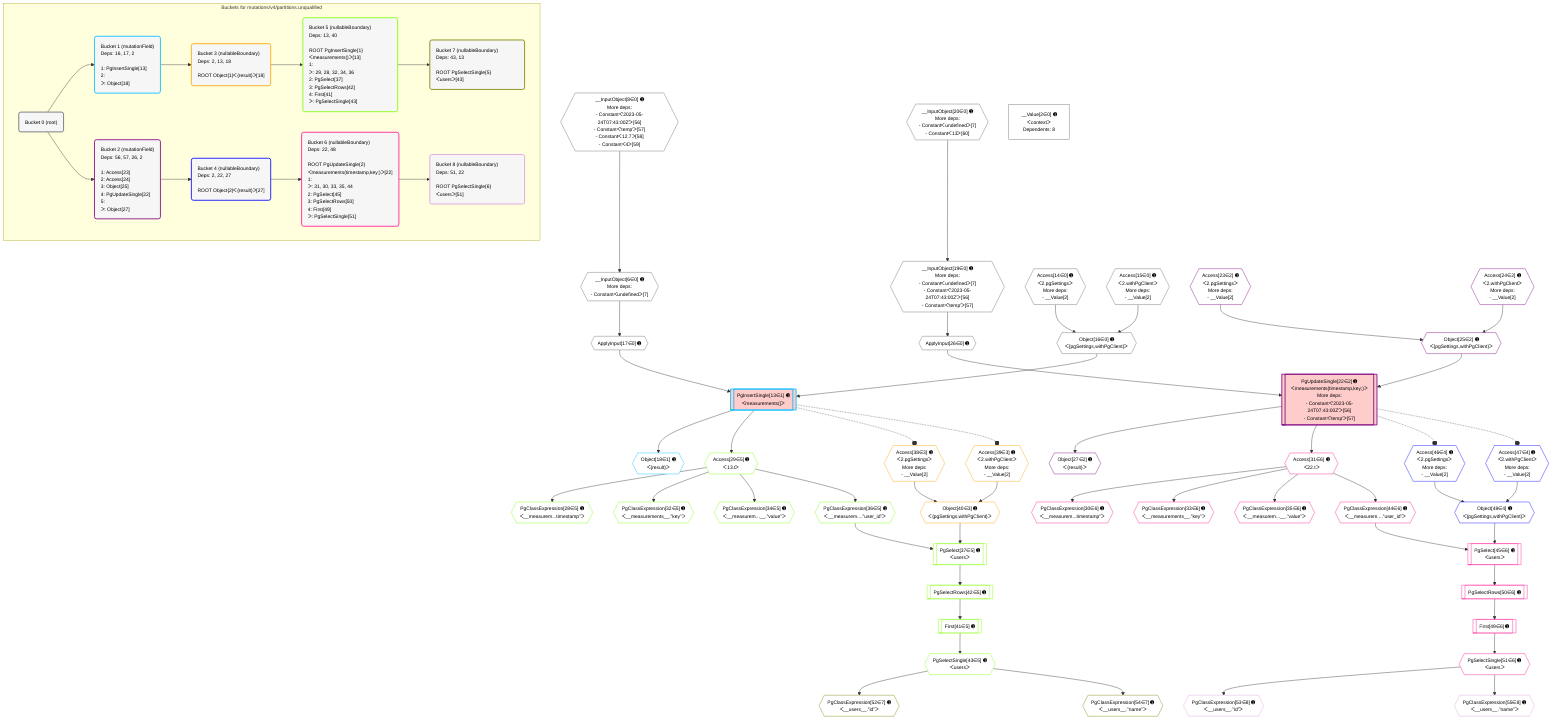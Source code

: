 %%{init: {'themeVariables': { 'fontSize': '12px'}}}%%
graph TD
    classDef path fill:#eee,stroke:#000,color:#000
    classDef plan fill:#fff,stroke-width:1px,color:#000
    classDef itemplan fill:#fff,stroke-width:2px,color:#000
    classDef unbatchedplan fill:#dff,stroke-width:1px,color:#000
    classDef sideeffectplan fill:#fcc,stroke-width:2px,color:#000
    classDef bucket fill:#f6f6f6,color:#000,stroke-width:2px,text-align:left

    subgraph "Buckets for mutations/v4/partitions.unqualified"
    Bucket0("Bucket 0 (root)"):::bucket
    Bucket1("Bucket 1 (mutationField)<br />Deps: 16, 17, 2<br /><br />1: PgInsertSingle[13]<br />2: <br />ᐳ: Object[18]"):::bucket
    Bucket2("Bucket 2 (mutationField)<br />Deps: 56, 57, 26, 2<br /><br />1: Access[23]<br />2: Access[24]<br />3: Object[25]<br />4: PgUpdateSingle[22]<br />5: <br />ᐳ: Object[27]"):::bucket
    Bucket3("Bucket 3 (nullableBoundary)<br />Deps: 2, 13, 18<br /><br />ROOT Object{1}ᐸ{result}ᐳ[18]"):::bucket
    Bucket4("Bucket 4 (nullableBoundary)<br />Deps: 2, 22, 27<br /><br />ROOT Object{2}ᐸ{result}ᐳ[27]"):::bucket
    Bucket5("Bucket 5 (nullableBoundary)<br />Deps: 13, 40<br /><br />ROOT PgInsertSingle{1}ᐸmeasurements()ᐳ[13]<br />1: <br />ᐳ: 29, 28, 32, 34, 36<br />2: PgSelect[37]<br />3: PgSelectRows[42]<br />4: First[41]<br />ᐳ: PgSelectSingle[43]"):::bucket
    Bucket6("Bucket 6 (nullableBoundary)<br />Deps: 22, 48<br /><br />ROOT PgUpdateSingle{2}ᐸmeasurements(timestamp,key;)ᐳ[22]<br />1: <br />ᐳ: 31, 30, 33, 35, 44<br />2: PgSelect[45]<br />3: PgSelectRows[50]<br />4: First[49]<br />ᐳ: PgSelectSingle[51]"):::bucket
    Bucket7("Bucket 7 (nullableBoundary)<br />Deps: 43, 13<br /><br />ROOT PgSelectSingle{5}ᐸusersᐳ[43]"):::bucket
    Bucket8("Bucket 8 (nullableBoundary)<br />Deps: 51, 22<br /><br />ROOT PgSelectSingle{6}ᐸusersᐳ[51]"):::bucket
    end
    Bucket0 --> Bucket1 & Bucket2
    Bucket1 --> Bucket3
    Bucket2 --> Bucket4
    Bucket3 --> Bucket5
    Bucket4 --> Bucket6
    Bucket5 --> Bucket7
    Bucket6 --> Bucket8

    %% plan dependencies
    __InputObject8{{"__InputObject[8∈0] ➊<br />More deps:<br />- Constantᐸ'2023-05-24T07:43:00Z'ᐳ[56]<br />- Constantᐸ'temp'ᐳ[57]<br />- Constantᐸ12.7ᐳ[58]<br />- Constantᐸ4ᐳ[59]"}}:::plan
    __InputObject19{{"__InputObject[19∈0] ➊<br />More deps:<br />- Constantᐸundefinedᐳ[7]<br />- Constantᐸ'2023-05-24T07:43:00Z'ᐳ[56]<br />- Constantᐸ'temp'ᐳ[57]"}}:::plan
    __InputObject20{{"__InputObject[20∈0] ➊<br />More deps:<br />- Constantᐸundefinedᐳ[7]<br />- Constantᐸ13ᐳ[60]"}}:::plan
    __InputObject20 --> __InputObject19
    __InputObject6{{"__InputObject[6∈0] ➊<br />More deps:<br />- Constantᐸundefinedᐳ[7]"}}:::plan
    __InputObject8 --> __InputObject6
    Object16{{"Object[16∈0] ➊<br />ᐸ{pgSettings,withPgClient}ᐳ"}}:::plan
    Access14{{"Access[14∈0] ➊<br />ᐸ2.pgSettingsᐳ<br />More deps:<br />- __Value[2]"}}:::plan
    Access15{{"Access[15∈0] ➊<br />ᐸ2.withPgClientᐳ<br />More deps:<br />- __Value[2]"}}:::plan
    Access14 & Access15 --> Object16
    ApplyInput17{{"ApplyInput[17∈0] ➊"}}:::plan
    __InputObject6 --> ApplyInput17
    ApplyInput26{{"ApplyInput[26∈0] ➊"}}:::plan
    __InputObject19 --> ApplyInput26
    __Value2["__Value[2∈0] ➊<br />ᐸcontextᐳ<br />Dependents: 8"]:::plan
    PgInsertSingle13[["PgInsertSingle[13∈1] ➊<br />ᐸmeasurements()ᐳ"]]:::sideeffectplan
    Object16 & ApplyInput17 --> PgInsertSingle13
    Object18{{"Object[18∈1] ➊<br />ᐸ{result}ᐳ"}}:::plan
    PgInsertSingle13 --> Object18
    PgUpdateSingle22[["PgUpdateSingle[22∈2] ➊<br />ᐸmeasurements(timestamp,key;)ᐳ<br />More deps:<br />- Constantᐸ'2023-05-24T07:43:00Z'ᐳ[56]<br />- Constantᐸ'temp'ᐳ[57]"]]:::sideeffectplan
    Object25{{"Object[25∈2] ➊<br />ᐸ{pgSettings,withPgClient}ᐳ"}}:::plan
    Object25 & ApplyInput26 --> PgUpdateSingle22
    Access23{{"Access[23∈2] ➊<br />ᐸ2.pgSettingsᐳ<br />More deps:<br />- __Value[2]"}}:::plan
    Access24{{"Access[24∈2] ➊<br />ᐸ2.withPgClientᐳ<br />More deps:<br />- __Value[2]"}}:::plan
    Access23 & Access24 --> Object25
    Object27{{"Object[27∈2] ➊<br />ᐸ{result}ᐳ"}}:::plan
    PgUpdateSingle22 --> Object27
    Object40{{"Object[40∈3] ➊<br />ᐸ{pgSettings,withPgClient}ᐳ"}}:::plan
    Access38{{"Access[38∈3] ➊<br />ᐸ2.pgSettingsᐳ<br />More deps:<br />- __Value[2]"}}:::plan
    Access39{{"Access[39∈3] ➊<br />ᐸ2.withPgClientᐳ<br />More deps:<br />- __Value[2]"}}:::plan
    Access38 & Access39 --> Object40
    Object48{{"Object[48∈4] ➊<br />ᐸ{pgSettings,withPgClient}ᐳ"}}:::plan
    Access46{{"Access[46∈4] ➊<br />ᐸ2.pgSettingsᐳ<br />More deps:<br />- __Value[2]"}}:::plan
    Access47{{"Access[47∈4] ➊<br />ᐸ2.withPgClientᐳ<br />More deps:<br />- __Value[2]"}}:::plan
    Access46 & Access47 --> Object48
    PgSelect37[["PgSelect[37∈5] ➊<br />ᐸusersᐳ"]]:::plan
    PgClassExpression36{{"PgClassExpression[36∈5] ➊<br />ᐸ__measurem....”user_id”ᐳ"}}:::plan
    Object40 & PgClassExpression36 --> PgSelect37
    PgClassExpression28{{"PgClassExpression[28∈5] ➊<br />ᐸ__measurem...timestamp”ᐳ"}}:::plan
    Access29{{"Access[29∈5] ➊<br />ᐸ13.tᐳ"}}:::plan
    Access29 --> PgClassExpression28
    PgInsertSingle13 --> Access29
    PgClassExpression32{{"PgClassExpression[32∈5] ➊<br />ᐸ__measurements__.”key”ᐳ"}}:::plan
    Access29 --> PgClassExpression32
    PgClassExpression34{{"PgClassExpression[34∈5] ➊<br />ᐸ__measurem...__.”value”ᐳ"}}:::plan
    Access29 --> PgClassExpression34
    Access29 --> PgClassExpression36
    First41[["First[41∈5] ➊"]]:::plan
    PgSelectRows42[["PgSelectRows[42∈5] ➊"]]:::plan
    PgSelectRows42 --> First41
    PgSelect37 --> PgSelectRows42
    PgSelectSingle43{{"PgSelectSingle[43∈5] ➊<br />ᐸusersᐳ"}}:::plan
    First41 --> PgSelectSingle43
    PgSelect45[["PgSelect[45∈6] ➊<br />ᐸusersᐳ"]]:::plan
    PgClassExpression44{{"PgClassExpression[44∈6] ➊<br />ᐸ__measurem....”user_id”ᐳ"}}:::plan
    Object48 & PgClassExpression44 --> PgSelect45
    PgClassExpression30{{"PgClassExpression[30∈6] ➊<br />ᐸ__measurem...timestamp”ᐳ"}}:::plan
    Access31{{"Access[31∈6] ➊<br />ᐸ22.tᐳ"}}:::plan
    Access31 --> PgClassExpression30
    PgUpdateSingle22 --> Access31
    PgClassExpression33{{"PgClassExpression[33∈6] ➊<br />ᐸ__measurements__.”key”ᐳ"}}:::plan
    Access31 --> PgClassExpression33
    PgClassExpression35{{"PgClassExpression[35∈6] ➊<br />ᐸ__measurem...__.”value”ᐳ"}}:::plan
    Access31 --> PgClassExpression35
    Access31 --> PgClassExpression44
    First49[["First[49∈6] ➊"]]:::plan
    PgSelectRows50[["PgSelectRows[50∈6] ➊"]]:::plan
    PgSelectRows50 --> First49
    PgSelect45 --> PgSelectRows50
    PgSelectSingle51{{"PgSelectSingle[51∈6] ➊<br />ᐸusersᐳ"}}:::plan
    First49 --> PgSelectSingle51
    PgClassExpression52{{"PgClassExpression[52∈7] ➊<br />ᐸ__users__.”id”ᐳ"}}:::plan
    PgSelectSingle43 --> PgClassExpression52
    PgClassExpression54{{"PgClassExpression[54∈7] ➊<br />ᐸ__users__.”name”ᐳ"}}:::plan
    PgSelectSingle43 --> PgClassExpression54
    PgClassExpression53{{"PgClassExpression[53∈8] ➊<br />ᐸ__users__.”id”ᐳ"}}:::plan
    PgSelectSingle51 --> PgClassExpression53
    PgClassExpression55{{"PgClassExpression[55∈8] ➊<br />ᐸ__users__.”name”ᐳ"}}:::plan
    PgSelectSingle51 --> PgClassExpression55

    %% define steps
    classDef bucket0 stroke:#696969
    class Bucket0,__Value2,__InputObject6,__InputObject8,Access14,Access15,Object16,ApplyInput17,__InputObject19,__InputObject20,ApplyInput26 bucket0
    classDef bucket1 stroke:#00bfff
    class Bucket1,PgInsertSingle13,Object18 bucket1
    classDef bucket2 stroke:#7f007f
    class Bucket2,PgUpdateSingle22,Access23,Access24,Object25,Object27 bucket2
    classDef bucket3 stroke:#ffa500
    class Bucket3,Access38,Access39,Object40 bucket3
    classDef bucket4 stroke:#0000ff
    class Bucket4,Access46,Access47,Object48 bucket4
    classDef bucket5 stroke:#7fff00
    class Bucket5,PgClassExpression28,Access29,PgClassExpression32,PgClassExpression34,PgClassExpression36,PgSelect37,First41,PgSelectRows42,PgSelectSingle43 bucket5
    classDef bucket6 stroke:#ff1493
    class Bucket6,PgClassExpression30,Access31,PgClassExpression33,PgClassExpression35,PgClassExpression44,PgSelect45,First49,PgSelectRows50,PgSelectSingle51 bucket6
    classDef bucket7 stroke:#808000
    class Bucket7,PgClassExpression52,PgClassExpression54 bucket7
    classDef bucket8 stroke:#dda0dd
    class Bucket8,PgClassExpression53,PgClassExpression55 bucket8

    %% implicit side effects
    PgInsertSingle13 -.-o Access38
    PgInsertSingle13 -.-o Access39
    PgUpdateSingle22 -.-o Access46
    PgUpdateSingle22 -.-o Access47